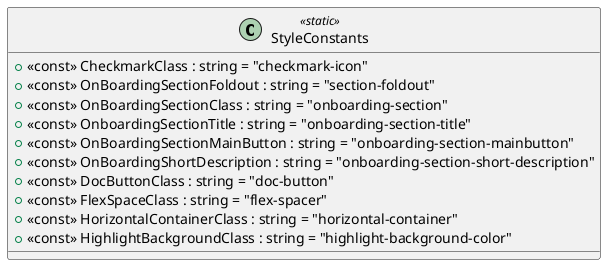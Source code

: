 @startuml
class StyleConstants <<static>> {
    + <<const>> CheckmarkClass : string = "checkmark-icon"
    + <<const>> OnBoardingSectionFoldout : string = "section-foldout"
    + <<const>> OnBoardingSectionClass : string = "onboarding-section"
    + <<const>> OnboardingSectionTitle : string = "onboarding-section-title"
    + <<const>> OnBoardingSectionMainButton : string = "onboarding-section-mainbutton"
    + <<const>> OnBoardingShortDescription : string = "onboarding-section-short-description"
    + <<const>> DocButtonClass : string = "doc-button"
    + <<const>> FlexSpaceClass : string = "flex-spacer"
    + <<const>> HorizontalContainerClass : string = "horizontal-container"
    + <<const>> HighlightBackgroundClass : string = "highlight-background-color"
}
@enduml
